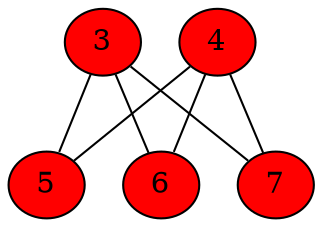 graph G {
  graph [splines=false overlap=false]
  node  [shape=ellipse, width=0.3, height=0.3]
  3 [style=filled, fillcolor="red"];
  4 [style=filled, fillcolor="red"];
  5 [style=filled, fillcolor="red"];
  6 [style=filled, fillcolor="red"];
  7 [style=filled, fillcolor="red"];
  3 -- 5;
  3 -- 6;
  3 -- 7;
  4 -- 5;
  4 -- 6;
  4 -- 7;
}
